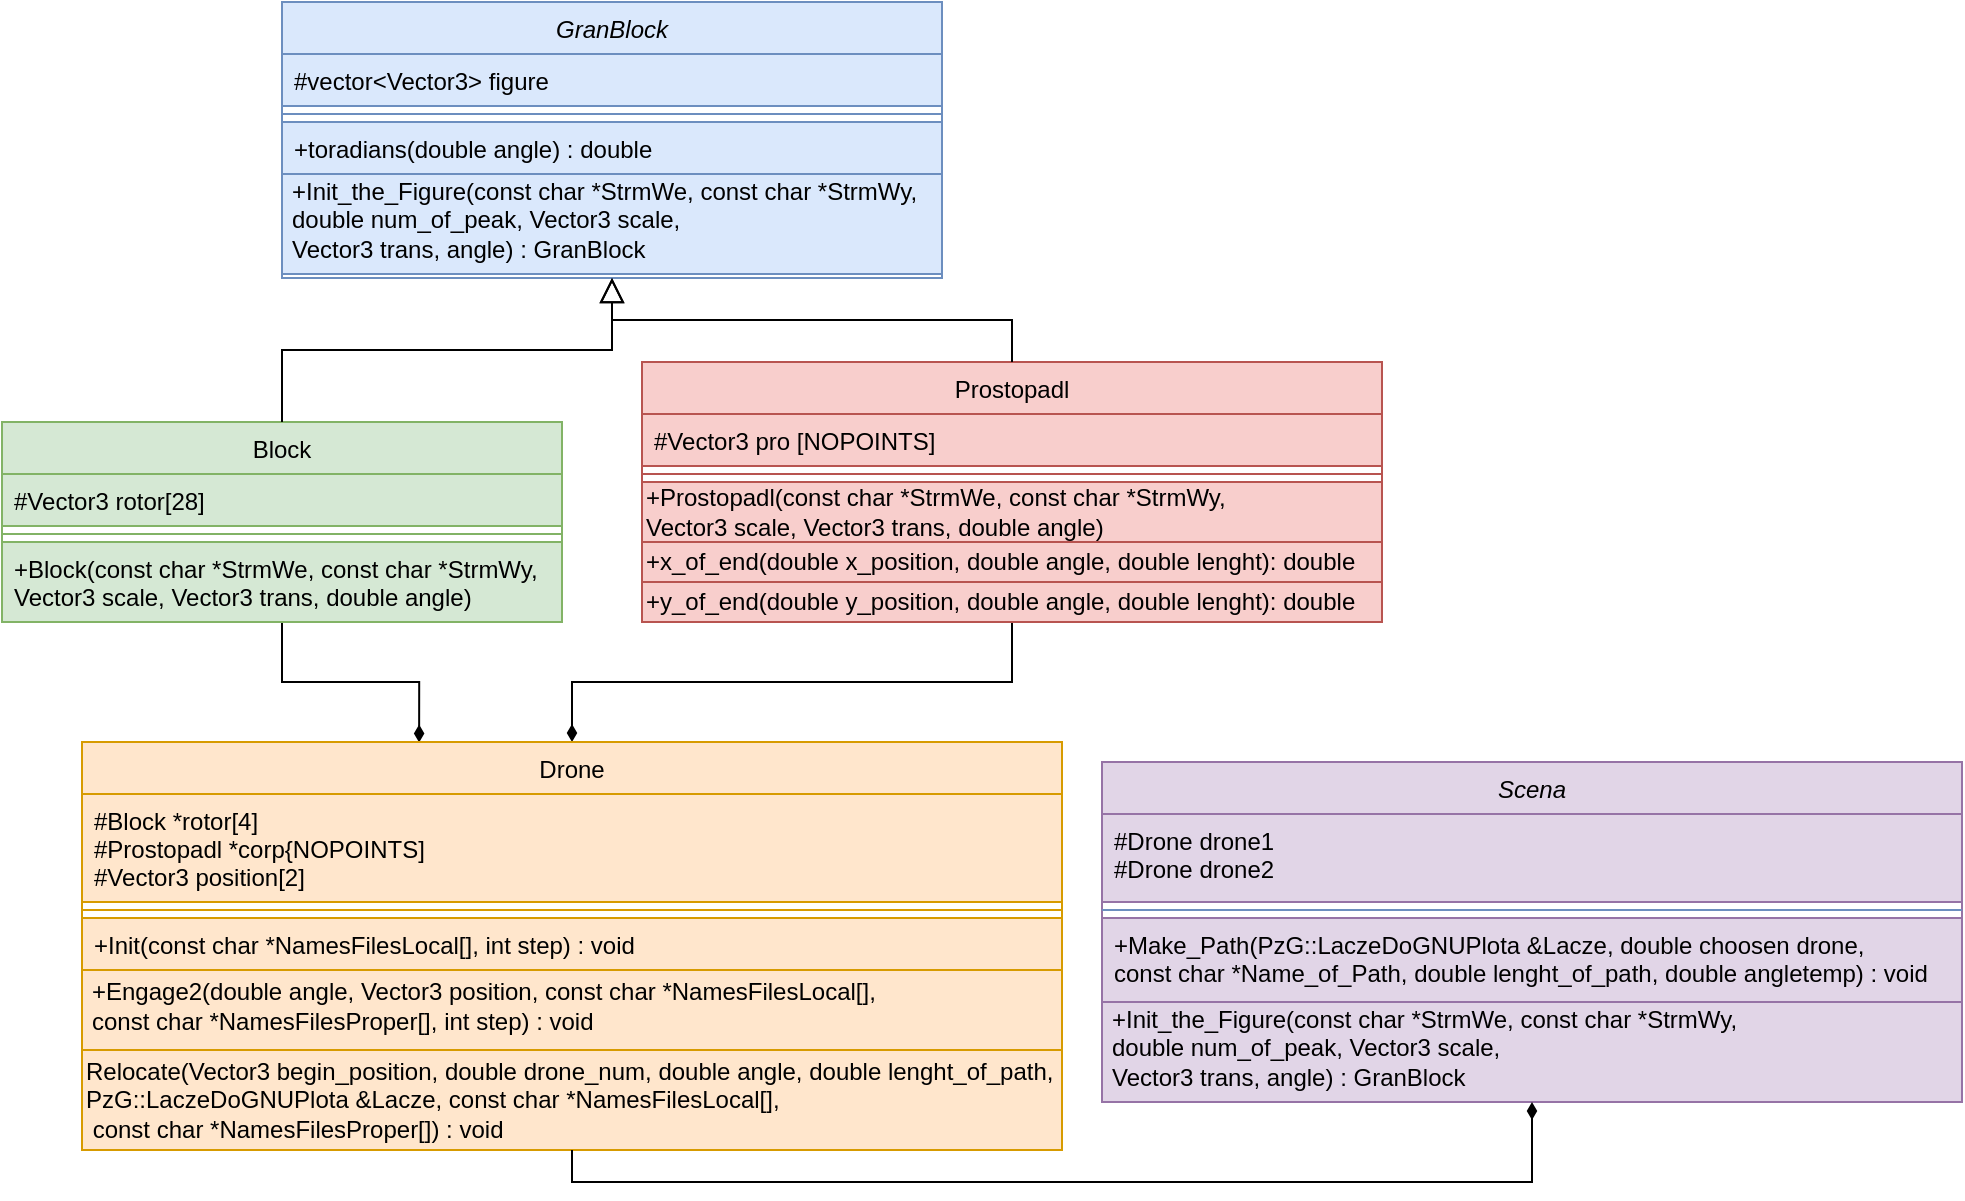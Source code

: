 <mxfile version="14.7.2" type="github">
  <diagram id="C5RBs43oDa-KdzZeNtuy" name="Page-1">
    <mxGraphModel dx="976" dy="619" grid="1" gridSize="10" guides="1" tooltips="1" connect="1" arrows="1" fold="1" page="1" pageScale="1" pageWidth="827" pageHeight="1169" math="0" shadow="0">
      <root>
        <mxCell id="WIyWlLk6GJQsqaUBKTNV-0" />
        <mxCell id="WIyWlLk6GJQsqaUBKTNV-1" parent="WIyWlLk6GJQsqaUBKTNV-0" />
        <mxCell id="zkfFHV4jXpPFQw0GAbJ--0" value="GranBlock" style="swimlane;fontStyle=2;align=center;verticalAlign=top;childLayout=stackLayout;horizontal=1;startSize=26;horizontalStack=0;resizeParent=1;resizeLast=0;collapsible=1;marginBottom=0;rounded=0;shadow=0;strokeWidth=1;fillColor=#dae8fc;strokeColor=#6c8ebf;" parent="WIyWlLk6GJQsqaUBKTNV-1" vertex="1">
          <mxGeometry x="140" y="150" width="330" height="138" as="geometry">
            <mxRectangle x="230" y="140" width="160" height="26" as="alternateBounds" />
          </mxGeometry>
        </mxCell>
        <mxCell id="zkfFHV4jXpPFQw0GAbJ--1" value="#vector&lt;Vector3&gt; figure" style="text;align=left;verticalAlign=top;spacingLeft=4;spacingRight=4;overflow=hidden;rotatable=0;points=[[0,0.5],[1,0.5]];portConstraint=eastwest;fillColor=#dae8fc;strokeColor=#6c8ebf;" parent="zkfFHV4jXpPFQw0GAbJ--0" vertex="1">
          <mxGeometry y="26" width="330" height="26" as="geometry" />
        </mxCell>
        <mxCell id="zkfFHV4jXpPFQw0GAbJ--4" value="" style="line;html=1;strokeWidth=1;align=left;verticalAlign=middle;spacingTop=-1;spacingLeft=3;spacingRight=3;rotatable=0;labelPosition=right;points=[];portConstraint=eastwest;fillColor=#dae8fc;strokeColor=#6c8ebf;" parent="zkfFHV4jXpPFQw0GAbJ--0" vertex="1">
          <mxGeometry y="52" width="330" height="8" as="geometry" />
        </mxCell>
        <mxCell id="zkfFHV4jXpPFQw0GAbJ--5" value="+toradians(double angle) : double" style="text;align=left;verticalAlign=top;spacingLeft=4;spacingRight=4;overflow=hidden;rotatable=0;points=[[0,0.5],[1,0.5]];portConstraint=eastwest;fillColor=#dae8fc;strokeColor=#6c8ebf;" parent="zkfFHV4jXpPFQw0GAbJ--0" vertex="1">
          <mxGeometry y="60" width="330" height="26" as="geometry" />
        </mxCell>
        <mxCell id="aF_NgYt8D863GHS3FsMl-1" value="+Init_the_Figure(const char *StrmWe, const char *StrmWy,&lt;br&gt;double num_of_peak, Vector3 scale,&lt;br&gt;Vector3 trans, angle) : GranBlock" style="text;html=1;align=left;verticalAlign=middle;resizable=0;points=[];autosize=1;strokeColor=#6c8ebf;spacingLeft=3;spacingBottom=5;fillColor=#dae8fc;" parent="zkfFHV4jXpPFQw0GAbJ--0" vertex="1">
          <mxGeometry y="86" width="330" height="50" as="geometry" />
        </mxCell>
        <mxCell id="aF_NgYt8D863GHS3FsMl-14" style="edgeStyle=orthogonalEdgeStyle;rounded=0;orthogonalLoop=1;jettySize=auto;html=1;entryX=0.344;entryY=0.001;entryDx=0;entryDy=0;entryPerimeter=0;fontColor=none;endArrow=diamondThin;endFill=1;" parent="WIyWlLk6GJQsqaUBKTNV-1" source="zkfFHV4jXpPFQw0GAbJ--6" target="aF_NgYt8D863GHS3FsMl-6" edge="1">
          <mxGeometry relative="1" as="geometry" />
        </mxCell>
        <mxCell id="zkfFHV4jXpPFQw0GAbJ--6" value="Block" style="swimlane;fontStyle=0;align=center;verticalAlign=top;childLayout=stackLayout;horizontal=1;startSize=26;horizontalStack=0;resizeParent=1;resizeLast=0;collapsible=1;marginBottom=0;rounded=0;shadow=0;strokeWidth=1;fillColor=#d5e8d4;strokeColor=#82b366;" parent="WIyWlLk6GJQsqaUBKTNV-1" vertex="1">
          <mxGeometry y="360" width="280" height="100" as="geometry">
            <mxRectangle x="130" y="380" width="160" height="26" as="alternateBounds" />
          </mxGeometry>
        </mxCell>
        <mxCell id="zkfFHV4jXpPFQw0GAbJ--7" value="#Vector3 rotor[28]" style="text;align=left;verticalAlign=top;spacingLeft=4;spacingRight=4;overflow=hidden;rotatable=0;points=[[0,0.5],[1,0.5]];portConstraint=eastwest;fillColor=#d5e8d4;strokeColor=#82b366;" parent="zkfFHV4jXpPFQw0GAbJ--6" vertex="1">
          <mxGeometry y="26" width="280" height="26" as="geometry" />
        </mxCell>
        <mxCell id="zkfFHV4jXpPFQw0GAbJ--9" value="" style="line;html=1;strokeWidth=1;align=left;verticalAlign=middle;spacingTop=-1;spacingLeft=3;spacingRight=3;rotatable=0;labelPosition=right;points=[];portConstraint=eastwest;fillColor=#d5e8d4;strokeColor=#82b366;" parent="zkfFHV4jXpPFQw0GAbJ--6" vertex="1">
          <mxGeometry y="52" width="280" height="8" as="geometry" />
        </mxCell>
        <mxCell id="zkfFHV4jXpPFQw0GAbJ--10" value="+Block(const char *StrmWe, const char *StrmWy,&#xa;Vector3 scale, Vector3 trans, double angle)" style="text;align=left;verticalAlign=top;spacingLeft=4;spacingRight=4;overflow=hidden;rotatable=0;points=[[0,0.5],[1,0.5]];portConstraint=eastwest;fontStyle=0;fillColor=#d5e8d4;strokeColor=#82b366;" parent="zkfFHV4jXpPFQw0GAbJ--6" vertex="1">
          <mxGeometry y="60" width="280" height="40" as="geometry" />
        </mxCell>
        <mxCell id="zkfFHV4jXpPFQw0GAbJ--12" value="" style="endArrow=block;endSize=10;endFill=0;shadow=0;strokeWidth=1;rounded=0;edgeStyle=elbowEdgeStyle;elbow=vertical;" parent="WIyWlLk6GJQsqaUBKTNV-1" source="zkfFHV4jXpPFQw0GAbJ--6" target="zkfFHV4jXpPFQw0GAbJ--0" edge="1">
          <mxGeometry width="160" relative="1" as="geometry">
            <mxPoint x="200" y="203" as="sourcePoint" />
            <mxPoint x="200" y="203" as="targetPoint" />
          </mxGeometry>
        </mxCell>
        <mxCell id="aF_NgYt8D863GHS3FsMl-13" style="edgeStyle=orthogonalEdgeStyle;rounded=0;orthogonalLoop=1;jettySize=auto;html=1;entryX=0.5;entryY=0;entryDx=0;entryDy=0;fontColor=none;endArrow=diamondThin;endFill=1;" parent="WIyWlLk6GJQsqaUBKTNV-1" source="zkfFHV4jXpPFQw0GAbJ--13" target="aF_NgYt8D863GHS3FsMl-6" edge="1">
          <mxGeometry relative="1" as="geometry" />
        </mxCell>
        <mxCell id="zkfFHV4jXpPFQw0GAbJ--13" value="Prostopadl" style="swimlane;fontStyle=0;align=center;verticalAlign=top;childLayout=stackLayout;horizontal=1;startSize=26;horizontalStack=0;resizeParent=1;resizeLast=0;collapsible=1;marginBottom=0;rounded=0;shadow=0;strokeWidth=1;fillColor=#f8cecc;strokeColor=#b85450;" parent="WIyWlLk6GJQsqaUBKTNV-1" vertex="1">
          <mxGeometry x="320" y="330" width="370" height="130" as="geometry">
            <mxRectangle x="340" y="380" width="170" height="26" as="alternateBounds" />
          </mxGeometry>
        </mxCell>
        <mxCell id="zkfFHV4jXpPFQw0GAbJ--14" value="#Vector3 pro [NOPOINTS]" style="text;align=left;verticalAlign=top;spacingLeft=4;spacingRight=4;overflow=hidden;rotatable=0;points=[[0,0.5],[1,0.5]];portConstraint=eastwest;fillColor=#f8cecc;strokeColor=#b85450;" parent="zkfFHV4jXpPFQw0GAbJ--13" vertex="1">
          <mxGeometry y="26" width="370" height="26" as="geometry" />
        </mxCell>
        <mxCell id="zkfFHV4jXpPFQw0GAbJ--15" value="" style="line;html=1;strokeWidth=1;align=left;verticalAlign=middle;spacingTop=-1;spacingLeft=3;spacingRight=3;rotatable=0;labelPosition=right;points=[];portConstraint=eastwest;fillColor=#f8cecc;strokeColor=#b85450;" parent="zkfFHV4jXpPFQw0GAbJ--13" vertex="1">
          <mxGeometry y="52" width="370" height="8" as="geometry" />
        </mxCell>
        <mxCell id="aF_NgYt8D863GHS3FsMl-2" value="&lt;span&gt;+Prostopadl(const char *StrmWe, const char *StrmWy,&lt;/span&gt;&lt;br style=&quot;padding: 0px ; margin: 0px&quot;&gt;&lt;span&gt;Vector3 scale, Vector3 trans, double angle)&lt;/span&gt;" style="text;html=1;align=left;verticalAlign=middle;resizable=0;points=[];autosize=1;strokeColor=#b85450;spacingLeft=0;fillColor=#f8cecc;" parent="zkfFHV4jXpPFQw0GAbJ--13" vertex="1">
          <mxGeometry y="60" width="370" height="30" as="geometry" />
        </mxCell>
        <mxCell id="aF_NgYt8D863GHS3FsMl-3" value="+x_of_end(double x_position, double angle, double lenght): double" style="text;html=1;align=left;verticalAlign=middle;resizable=0;points=[];autosize=1;strokeColor=#b85450;fillColor=#f8cecc;" parent="zkfFHV4jXpPFQw0GAbJ--13" vertex="1">
          <mxGeometry y="90" width="370" height="20" as="geometry" />
        </mxCell>
        <mxCell id="aF_NgYt8D863GHS3FsMl-4" value="+y_of_end(double y_position, double angle, double lenght): double" style="text;html=1;align=left;verticalAlign=middle;resizable=0;points=[];autosize=1;strokeColor=#b85450;fillColor=#f8cecc;" parent="zkfFHV4jXpPFQw0GAbJ--13" vertex="1">
          <mxGeometry y="110" width="370" height="20" as="geometry" />
        </mxCell>
        <mxCell id="zkfFHV4jXpPFQw0GAbJ--16" value="" style="endArrow=block;endSize=10;endFill=0;shadow=0;strokeWidth=1;rounded=0;edgeStyle=elbowEdgeStyle;elbow=vertical;" parent="WIyWlLk6GJQsqaUBKTNV-1" source="zkfFHV4jXpPFQw0GAbJ--13" target="zkfFHV4jXpPFQw0GAbJ--0" edge="1">
          <mxGeometry width="160" relative="1" as="geometry">
            <mxPoint x="210" y="373" as="sourcePoint" />
            <mxPoint x="310" y="271" as="targetPoint" />
          </mxGeometry>
        </mxCell>
        <mxCell id="aF_NgYt8D863GHS3FsMl-6" value="Drone" style="swimlane;fontStyle=0;align=center;verticalAlign=top;childLayout=stackLayout;horizontal=1;startSize=26;horizontalStack=0;resizeParent=1;resizeLast=0;collapsible=1;marginBottom=0;rounded=0;shadow=0;strokeWidth=1;fillColor=#ffe6cc;strokeColor=#d79b00;" parent="WIyWlLk6GJQsqaUBKTNV-1" vertex="1">
          <mxGeometry x="40" y="520" width="490" height="204" as="geometry">
            <mxRectangle x="230" y="140" width="160" height="26" as="alternateBounds" />
          </mxGeometry>
        </mxCell>
        <mxCell id="aF_NgYt8D863GHS3FsMl-7" value="#Block *rotor[4]&#xa;#Prostopadl *corp{NOPOINTS]&#xa;#Vector3 position[2]" style="text;align=left;verticalAlign=top;spacingLeft=4;spacingRight=4;overflow=hidden;rotatable=0;points=[[0,0.5],[1,0.5]];portConstraint=eastwest;fillColor=#ffe6cc;strokeColor=#d79b00;" parent="aF_NgYt8D863GHS3FsMl-6" vertex="1">
          <mxGeometry y="26" width="490" height="54" as="geometry" />
        </mxCell>
        <mxCell id="aF_NgYt8D863GHS3FsMl-8" value="" style="line;html=1;strokeWidth=1;align=left;verticalAlign=middle;spacingTop=-1;spacingLeft=3;spacingRight=3;rotatable=0;labelPosition=right;points=[];portConstraint=eastwest;fillColor=#ffe6cc;strokeColor=#d79b00;" parent="aF_NgYt8D863GHS3FsMl-6" vertex="1">
          <mxGeometry y="80" width="490" height="8" as="geometry" />
        </mxCell>
        <mxCell id="aF_NgYt8D863GHS3FsMl-9" value="+Init(const char *NamesFilesLocal[], int step) : void" style="text;align=left;verticalAlign=top;spacingLeft=4;spacingRight=4;overflow=hidden;rotatable=0;points=[[0,0.5],[1,0.5]];portConstraint=eastwest;fillColor=#ffe6cc;strokeColor=#d79b00;" parent="aF_NgYt8D863GHS3FsMl-6" vertex="1">
          <mxGeometry y="88" width="490" height="26" as="geometry" />
        </mxCell>
        <mxCell id="aF_NgYt8D863GHS3FsMl-10" value="+Engage2(double angle, Vector3 position, const char *NamesFilesLocal[],&lt;br&gt;const char *NamesFilesProper[], int step) : void" style="text;html=1;align=left;verticalAlign=middle;resizable=0;points=[];autosize=1;strokeColor=#d79b00;spacingLeft=3;spacingBottom=5;fillColor=#ffe6cc;" parent="aF_NgYt8D863GHS3FsMl-6" vertex="1">
          <mxGeometry y="114" width="490" height="40" as="geometry" />
        </mxCell>
        <mxCell id="aF_NgYt8D863GHS3FsMl-16" value="Relocate(Vector3 begin_position, double drone_num, double angle, double lenght_of_path,&lt;br&gt;PzG::LaczeDoGNUPlota &amp;amp;Lacze, const char *NamesFilesLocal[],&lt;br&gt;&amp;nbsp;const char *NamesFilesProper[]) : void" style="text;html=1;align=left;verticalAlign=middle;resizable=0;points=[];autosize=1;strokeColor=#d79b00;fillColor=#ffe6cc;" parent="aF_NgYt8D863GHS3FsMl-6" vertex="1">
          <mxGeometry y="154" width="490" height="50" as="geometry" />
        </mxCell>
        <mxCell id="aF_NgYt8D863GHS3FsMl-18" value="Scena" style="swimlane;fontStyle=2;align=center;verticalAlign=top;childLayout=stackLayout;horizontal=1;startSize=26;horizontalStack=0;resizeParent=1;resizeLast=0;collapsible=1;marginBottom=0;rounded=0;shadow=0;strokeWidth=1;fillColor=#e1d5e7;strokeColor=#9673a6;" parent="WIyWlLk6GJQsqaUBKTNV-1" vertex="1">
          <mxGeometry x="550" y="530" width="430" height="170" as="geometry">
            <mxRectangle x="230" y="140" width="160" height="26" as="alternateBounds" />
          </mxGeometry>
        </mxCell>
        <mxCell id="aF_NgYt8D863GHS3FsMl-19" value="#Drone drone1&#xa;#Drone drone2&#xa;" style="text;align=left;verticalAlign=top;spacingLeft=4;spacingRight=4;overflow=hidden;rotatable=0;points=[[0,0.5],[1,0.5]];portConstraint=eastwest;fillColor=#e1d5e7;strokeColor=#9673a6;" parent="aF_NgYt8D863GHS3FsMl-18" vertex="1">
          <mxGeometry y="26" width="430" height="44" as="geometry" />
        </mxCell>
        <mxCell id="aF_NgYt8D863GHS3FsMl-20" value="" style="line;html=1;strokeWidth=1;align=left;verticalAlign=middle;spacingTop=-1;spacingLeft=3;spacingRight=3;rotatable=0;labelPosition=right;points=[];portConstraint=eastwest;fillColor=#dae8fc;strokeColor=#6c8ebf;" parent="aF_NgYt8D863GHS3FsMl-18" vertex="1">
          <mxGeometry y="70" width="430" height="8" as="geometry" />
        </mxCell>
        <mxCell id="aF_NgYt8D863GHS3FsMl-21" value="+Make_Path(PzG::LaczeDoGNUPlota &amp;Lacze, double choosen drone,&#xa;const char *Name_of_Path, double lenght_of_path, double angletemp) : void&#xa;" style="text;align=left;verticalAlign=top;spacingLeft=4;spacingRight=4;overflow=hidden;rotatable=0;points=[[0,0.5],[1,0.5]];portConstraint=eastwest;fillColor=#e1d5e7;strokeColor=#9673a6;" parent="aF_NgYt8D863GHS3FsMl-18" vertex="1">
          <mxGeometry y="78" width="430" height="42" as="geometry" />
        </mxCell>
        <mxCell id="aF_NgYt8D863GHS3FsMl-22" value="+Init_the_Figure(const char *StrmWe, const char *StrmWy,&lt;br&gt;double num_of_peak, Vector3 scale,&lt;br&gt;Vector3 trans, angle) : GranBlock" style="text;html=1;align=left;verticalAlign=middle;resizable=0;points=[];autosize=1;strokeColor=#9673a6;spacingLeft=3;spacingBottom=5;fillColor=#e1d5e7;" parent="aF_NgYt8D863GHS3FsMl-18" vertex="1">
          <mxGeometry y="120" width="430" height="50" as="geometry" />
        </mxCell>
        <mxCell id="nayhVP_gItLeA2aB-CEU-1" style="edgeStyle=orthogonalEdgeStyle;rounded=0;orthogonalLoop=1;jettySize=auto;html=1;entryX=0.5;entryY=1;entryDx=0;entryDy=0;fontColor=none;endArrow=diamondThin;endFill=1;" edge="1" parent="WIyWlLk6GJQsqaUBKTNV-1" source="aF_NgYt8D863GHS3FsMl-16" target="aF_NgYt8D863GHS3FsMl-18">
          <mxGeometry relative="1" as="geometry">
            <Array as="points">
              <mxPoint x="285" y="740" />
              <mxPoint x="765" y="740" />
            </Array>
          </mxGeometry>
        </mxCell>
      </root>
    </mxGraphModel>
  </diagram>
</mxfile>
